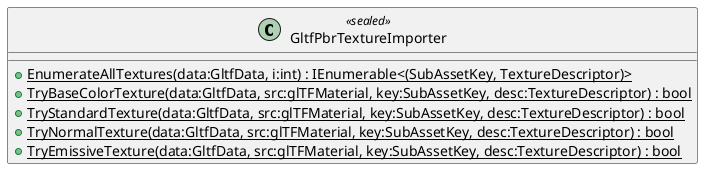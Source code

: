 @startuml
class GltfPbrTextureImporter <<sealed>> {
    + {static} EnumerateAllTextures(data:GltfData, i:int) : IEnumerable<(SubAssetKey, TextureDescriptor)>
    + {static} TryBaseColorTexture(data:GltfData, src:glTFMaterial, key:SubAssetKey, desc:TextureDescriptor) : bool
    + {static} TryStandardTexture(data:GltfData, src:glTFMaterial, key:SubAssetKey, desc:TextureDescriptor) : bool
    + {static} TryNormalTexture(data:GltfData, src:glTFMaterial, key:SubAssetKey, desc:TextureDescriptor) : bool
    + {static} TryEmissiveTexture(data:GltfData, src:glTFMaterial, key:SubAssetKey, desc:TextureDescriptor) : bool
}
@enduml
